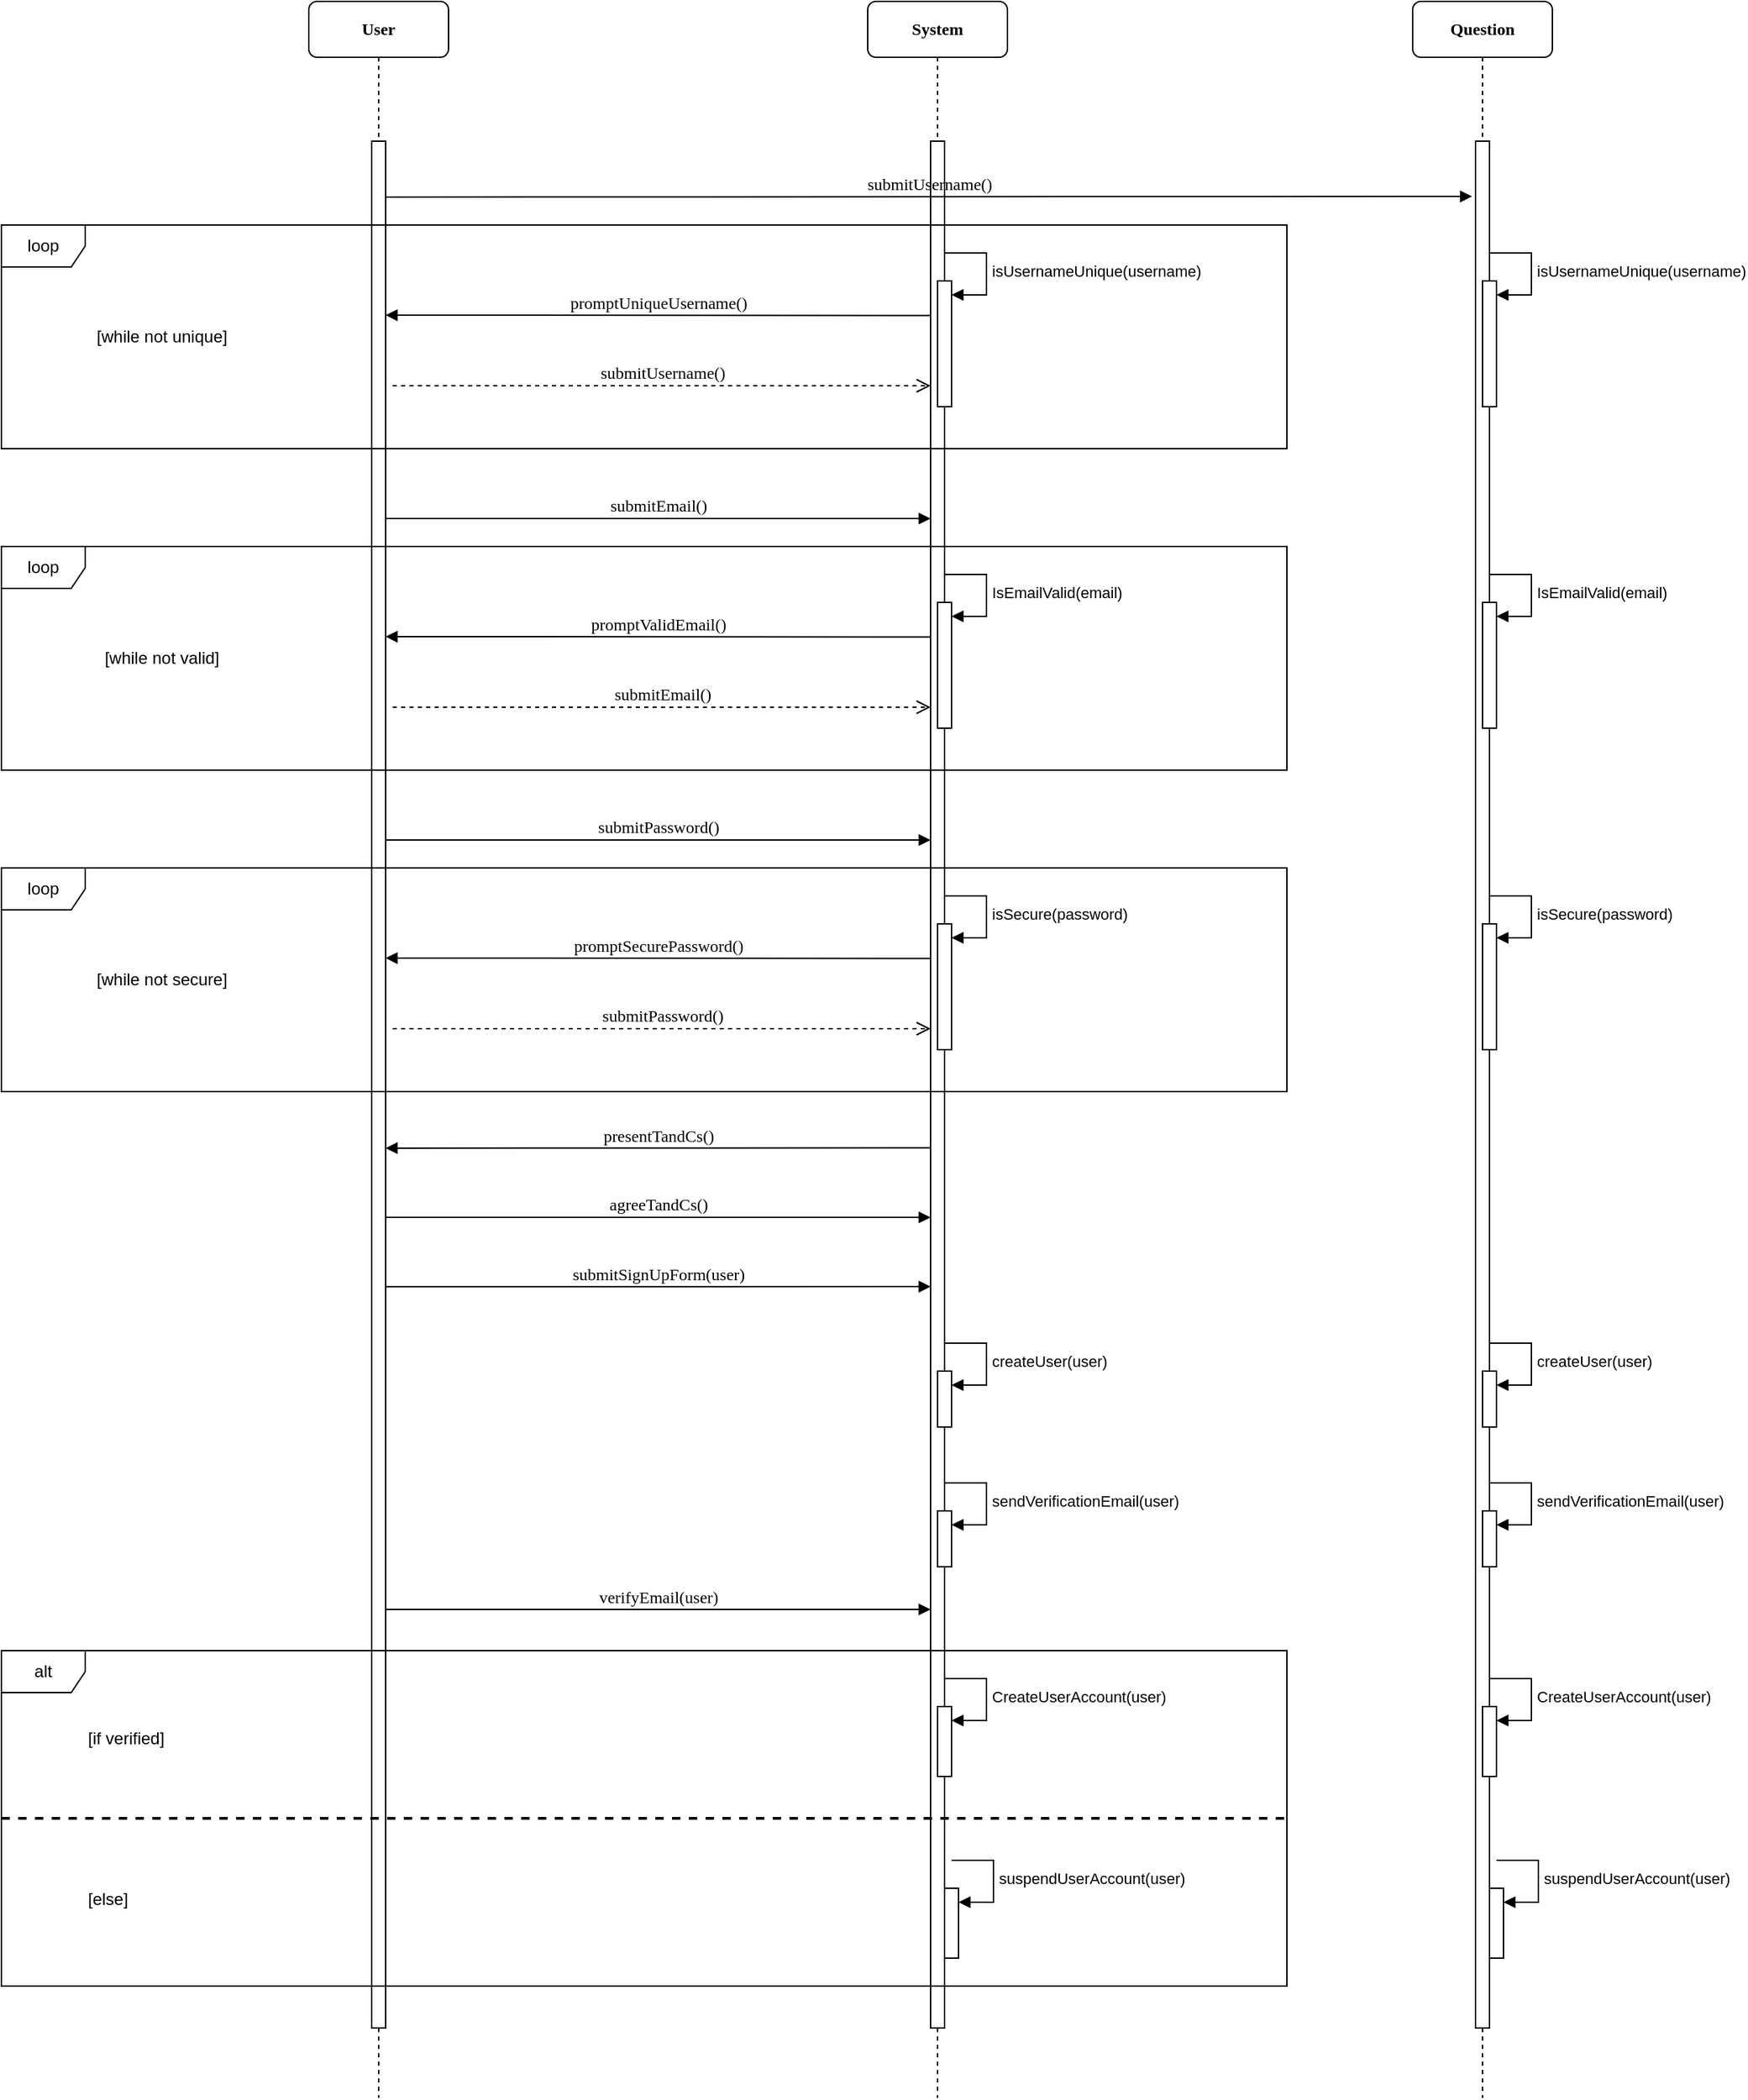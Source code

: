 <mxfile version="24.4.0" type="device">
  <diagram name="Page-1" id="13e1069c-82ec-6db2-03f1-153e76fe0fe0">
    <mxGraphModel dx="2088" dy="-280" grid="1" gridSize="10" guides="1" tooltips="1" connect="1" arrows="1" fold="1" page="1" pageScale="1" pageWidth="1100" pageHeight="850" background="none" math="0" shadow="0">
      <root>
        <mxCell id="0" />
        <mxCell id="1" parent="0" />
        <mxCell id="zR7FLB7YpDWYiMxdjNDM-1" value="System" style="shape=umlLifeline;perimeter=lifelinePerimeter;whiteSpace=wrap;html=1;container=1;collapsible=0;recursiveResize=0;outlineConnect=0;rounded=1;shadow=0;comic=0;labelBackgroundColor=none;strokeWidth=1;fontFamily=Verdana;fontSize=12;align=center;fontStyle=1" vertex="1" parent="1">
          <mxGeometry x="-390" y="940" width="100" height="1500" as="geometry" />
        </mxCell>
        <mxCell id="zR7FLB7YpDWYiMxdjNDM-2" value="" style="html=1;points=[];perimeter=orthogonalPerimeter;rounded=0;shadow=0;comic=0;labelBackgroundColor=none;strokeWidth=1;fontFamily=Verdana;fontSize=12;align=center;" vertex="1" parent="zR7FLB7YpDWYiMxdjNDM-1">
          <mxGeometry x="45" y="100" width="10" height="1350" as="geometry" />
        </mxCell>
        <mxCell id="zR7FLB7YpDWYiMxdjNDM-52" value="" style="html=1;points=[[0,0,0,0,5],[0,1,0,0,-5],[1,0,0,0,5],[1,1,0,0,-5]];perimeter=orthogonalPerimeter;outlineConnect=0;targetShapes=umlLifeline;portConstraint=eastwest;newEdgeStyle={&quot;curved&quot;:0,&quot;rounded&quot;:0};" vertex="1" parent="zR7FLB7YpDWYiMxdjNDM-1">
          <mxGeometry x="50" y="200" width="10" height="90" as="geometry" />
        </mxCell>
        <mxCell id="zR7FLB7YpDWYiMxdjNDM-53" value="isUsernameUnique(username)" style="html=1;align=left;spacingLeft=2;endArrow=block;rounded=0;edgeStyle=orthogonalEdgeStyle;curved=0;rounded=0;" edge="1" target="zR7FLB7YpDWYiMxdjNDM-52" parent="zR7FLB7YpDWYiMxdjNDM-1">
          <mxGeometry relative="1" as="geometry">
            <mxPoint x="55" y="180" as="sourcePoint" />
            <Array as="points">
              <mxPoint x="85" y="210" />
            </Array>
          </mxGeometry>
        </mxCell>
        <mxCell id="zR7FLB7YpDWYiMxdjNDM-81" value="" style="html=1;points=[[0,0,0,0,5],[0,1,0,0,-5],[1,0,0,0,5],[1,1,0,0,-5]];perimeter=orthogonalPerimeter;outlineConnect=0;targetShapes=umlLifeline;portConstraint=eastwest;newEdgeStyle={&quot;curved&quot;:0,&quot;rounded&quot;:0};" vertex="1" parent="zR7FLB7YpDWYiMxdjNDM-1">
          <mxGeometry x="50" y="980" width="10" height="40" as="geometry" />
        </mxCell>
        <mxCell id="zR7FLB7YpDWYiMxdjNDM-82" value="createUser(user)" style="html=1;align=left;spacingLeft=2;endArrow=block;rounded=0;edgeStyle=orthogonalEdgeStyle;curved=0;rounded=0;" edge="1" target="zR7FLB7YpDWYiMxdjNDM-81" parent="zR7FLB7YpDWYiMxdjNDM-1">
          <mxGeometry relative="1" as="geometry">
            <mxPoint x="55" y="960" as="sourcePoint" />
            <Array as="points">
              <mxPoint x="85" y="990" />
            </Array>
          </mxGeometry>
        </mxCell>
        <mxCell id="zR7FLB7YpDWYiMxdjNDM-83" value="" style="html=1;points=[[0,0,0,0,5],[0,1,0,0,-5],[1,0,0,0,5],[1,1,0,0,-5]];perimeter=orthogonalPerimeter;outlineConnect=0;targetShapes=umlLifeline;portConstraint=eastwest;newEdgeStyle={&quot;curved&quot;:0,&quot;rounded&quot;:0};" vertex="1" parent="zR7FLB7YpDWYiMxdjNDM-1">
          <mxGeometry x="50" y="1080" width="10" height="40" as="geometry" />
        </mxCell>
        <mxCell id="zR7FLB7YpDWYiMxdjNDM-84" value="sendVerificationEmail(user)" style="html=1;align=left;spacingLeft=2;endArrow=block;rounded=0;edgeStyle=orthogonalEdgeStyle;curved=0;rounded=0;" edge="1" parent="zR7FLB7YpDWYiMxdjNDM-1" target="zR7FLB7YpDWYiMxdjNDM-83">
          <mxGeometry relative="1" as="geometry">
            <mxPoint x="55" y="1060" as="sourcePoint" />
            <Array as="points">
              <mxPoint x="85" y="1090" />
            </Array>
          </mxGeometry>
        </mxCell>
        <mxCell id="zR7FLB7YpDWYiMxdjNDM-9" value="User" style="shape=umlLifeline;perimeter=lifelinePerimeter;whiteSpace=wrap;html=1;container=1;collapsible=0;recursiveResize=0;outlineConnect=0;rounded=1;shadow=0;comic=0;labelBackgroundColor=none;strokeWidth=1;fontFamily=Verdana;fontSize=12;align=center;fontStyle=1" vertex="1" parent="1">
          <mxGeometry x="-790" y="940" width="100" height="1500" as="geometry" />
        </mxCell>
        <mxCell id="zR7FLB7YpDWYiMxdjNDM-10" value="" style="html=1;points=[];perimeter=orthogonalPerimeter;rounded=0;shadow=0;comic=0;labelBackgroundColor=none;strokeWidth=1;fontFamily=Verdana;fontSize=12;align=center;" vertex="1" parent="zR7FLB7YpDWYiMxdjNDM-9">
          <mxGeometry x="45" y="100" width="10" height="1350" as="geometry" />
        </mxCell>
        <mxCell id="zR7FLB7YpDWYiMxdjNDM-39" value="submitUsername()" style="html=1;verticalAlign=bottom;endArrow=block;labelBackgroundColor=none;fontFamily=Verdana;fontSize=12;edgeStyle=elbowEdgeStyle;elbow=vertical;entryX=-0.252;entryY=0.029;entryDx=0;entryDy=0;entryPerimeter=0;" edge="1" parent="zR7FLB7YpDWYiMxdjNDM-9" target="zR7FLB7YpDWYiMxdjNDM-98">
          <mxGeometry relative="1" as="geometry">
            <mxPoint x="55" y="140" as="sourcePoint" />
            <mxPoint x="445" y="140" as="targetPoint" />
          </mxGeometry>
        </mxCell>
        <mxCell id="zR7FLB7YpDWYiMxdjNDM-44" value="submitEmail()" style="html=1;verticalAlign=bottom;endArrow=block;entryX=0;entryY=0;labelBackgroundColor=none;fontFamily=Verdana;fontSize=12;edgeStyle=elbowEdgeStyle;elbow=vertical;" edge="1" parent="1">
          <mxGeometry relative="1" as="geometry">
            <mxPoint x="-735" y="1310" as="sourcePoint" />
            <mxPoint x="-345" y="1310" as="targetPoint" />
          </mxGeometry>
        </mxCell>
        <mxCell id="zR7FLB7YpDWYiMxdjNDM-45" value="presentTandCs()" style="html=1;verticalAlign=bottom;endArrow=block;entryX=0;entryY=0;labelBackgroundColor=none;fontFamily=Verdana;fontSize=12;edgeStyle=elbowEdgeStyle;elbow=vertical;" edge="1" parent="1">
          <mxGeometry relative="1" as="geometry">
            <mxPoint x="-345" y="1760.25" as="sourcePoint" />
            <mxPoint x="-735" y="1760.25" as="targetPoint" />
          </mxGeometry>
        </mxCell>
        <mxCell id="zR7FLB7YpDWYiMxdjNDM-46" value="agreeTandCs()" style="html=1;verticalAlign=bottom;endArrow=block;entryX=0;entryY=0;labelBackgroundColor=none;fontFamily=Verdana;fontSize=12;edgeStyle=elbowEdgeStyle;elbow=vertical;" edge="1" parent="1">
          <mxGeometry relative="1" as="geometry">
            <mxPoint x="-735" y="1810" as="sourcePoint" />
            <mxPoint x="-345" y="1810" as="targetPoint" />
          </mxGeometry>
        </mxCell>
        <mxCell id="zR7FLB7YpDWYiMxdjNDM-47" value="submitSignUpForm(user)" style="html=1;verticalAlign=bottom;endArrow=block;entryX=0;entryY=0;labelBackgroundColor=none;fontFamily=Verdana;fontSize=12;edgeStyle=elbowEdgeStyle;elbow=vertical;" edge="1" parent="1">
          <mxGeometry relative="1" as="geometry">
            <mxPoint x="-735" y="1859.68" as="sourcePoint" />
            <mxPoint x="-345" y="1859.68" as="targetPoint" />
          </mxGeometry>
        </mxCell>
        <mxCell id="zR7FLB7YpDWYiMxdjNDM-54" value="loop" style="shape=umlFrame;whiteSpace=wrap;html=1;pointerEvents=0;" vertex="1" parent="1">
          <mxGeometry x="-1010" y="1100" width="920" height="160" as="geometry" />
        </mxCell>
        <mxCell id="zR7FLB7YpDWYiMxdjNDM-55" value="[while not unique]" style="text;html=1;align=center;verticalAlign=middle;whiteSpace=wrap;rounded=0;" vertex="1" parent="1">
          <mxGeometry x="-950" y="1165" width="110" height="30" as="geometry" />
        </mxCell>
        <mxCell id="zR7FLB7YpDWYiMxdjNDM-57" value="promptUniqueUsername()" style="html=1;verticalAlign=bottom;endArrow=block;entryX=0;entryY=0;labelBackgroundColor=none;fontFamily=Verdana;fontSize=12;edgeStyle=elbowEdgeStyle;elbow=vertical;" edge="1" parent="1">
          <mxGeometry x="0.001" relative="1" as="geometry">
            <mxPoint x="-345" y="1164.71" as="sourcePoint" />
            <mxPoint x="-735" y="1164.71" as="targetPoint" />
            <mxPoint as="offset" />
          </mxGeometry>
        </mxCell>
        <mxCell id="zR7FLB7YpDWYiMxdjNDM-58" value="submitUsername()" style="html=1;verticalAlign=bottom;endArrow=open;dashed=1;endSize=8;labelBackgroundColor=none;fontFamily=Verdana;fontSize=12;edgeStyle=elbowEdgeStyle;elbow=vertical;" edge="1" parent="1">
          <mxGeometry relative="1" as="geometry">
            <mxPoint x="-345" y="1214.882" as="targetPoint" />
            <mxPoint x="-730" y="1215" as="sourcePoint" />
          </mxGeometry>
        </mxCell>
        <mxCell id="zR7FLB7YpDWYiMxdjNDM-59" value="" style="html=1;points=[[0,0,0,0,5],[0,1,0,0,-5],[1,0,0,0,5],[1,1,0,0,-5]];perimeter=orthogonalPerimeter;outlineConnect=0;targetShapes=umlLifeline;portConstraint=eastwest;newEdgeStyle={&quot;curved&quot;:0,&quot;rounded&quot;:0};" vertex="1" parent="1">
          <mxGeometry x="-340" y="1370" width="10" height="90" as="geometry" />
        </mxCell>
        <mxCell id="zR7FLB7YpDWYiMxdjNDM-60" value="IsEmailValid(email)" style="html=1;align=left;spacingLeft=2;endArrow=block;rounded=0;edgeStyle=orthogonalEdgeStyle;curved=0;rounded=0;" edge="1" parent="1" target="zR7FLB7YpDWYiMxdjNDM-59">
          <mxGeometry relative="1" as="geometry">
            <mxPoint x="-335" y="1350" as="sourcePoint" />
            <Array as="points">
              <mxPoint x="-305" y="1380" />
            </Array>
          </mxGeometry>
        </mxCell>
        <mxCell id="zR7FLB7YpDWYiMxdjNDM-61" value="loop" style="shape=umlFrame;whiteSpace=wrap;html=1;pointerEvents=0;" vertex="1" parent="1">
          <mxGeometry x="-1010" y="1330" width="920" height="160" as="geometry" />
        </mxCell>
        <mxCell id="zR7FLB7YpDWYiMxdjNDM-62" value="[while not valid]" style="text;html=1;align=center;verticalAlign=middle;whiteSpace=wrap;rounded=0;" vertex="1" parent="1">
          <mxGeometry x="-950" y="1395" width="110" height="30" as="geometry" />
        </mxCell>
        <mxCell id="zR7FLB7YpDWYiMxdjNDM-63" value="promptValidEmail()" style="html=1;verticalAlign=bottom;endArrow=block;entryX=0;entryY=0;labelBackgroundColor=none;fontFamily=Verdana;fontSize=12;edgeStyle=elbowEdgeStyle;elbow=vertical;" edge="1" parent="1">
          <mxGeometry x="0.001" relative="1" as="geometry">
            <mxPoint x="-345" y="1394.71" as="sourcePoint" />
            <mxPoint x="-735" y="1394.71" as="targetPoint" />
            <mxPoint as="offset" />
          </mxGeometry>
        </mxCell>
        <mxCell id="zR7FLB7YpDWYiMxdjNDM-64" value="submitEmail()" style="html=1;verticalAlign=bottom;endArrow=open;dashed=1;endSize=8;labelBackgroundColor=none;fontFamily=Verdana;fontSize=12;edgeStyle=elbowEdgeStyle;elbow=vertical;" edge="1" parent="1">
          <mxGeometry relative="1" as="geometry">
            <mxPoint x="-345" y="1444.882" as="targetPoint" />
            <mxPoint x="-730" y="1445" as="sourcePoint" />
          </mxGeometry>
        </mxCell>
        <mxCell id="zR7FLB7YpDWYiMxdjNDM-72" value="submitPassword()" style="html=1;verticalAlign=bottom;endArrow=block;entryX=0;entryY=0;labelBackgroundColor=none;fontFamily=Verdana;fontSize=12;edgeStyle=elbowEdgeStyle;elbow=vertical;" edge="1" parent="1">
          <mxGeometry relative="1" as="geometry">
            <mxPoint x="-735" y="1540" as="sourcePoint" />
            <mxPoint x="-345" y="1540" as="targetPoint" />
          </mxGeometry>
        </mxCell>
        <mxCell id="zR7FLB7YpDWYiMxdjNDM-73" value="" style="html=1;points=[[0,0,0,0,5],[0,1,0,0,-5],[1,0,0,0,5],[1,1,0,0,-5]];perimeter=orthogonalPerimeter;outlineConnect=0;targetShapes=umlLifeline;portConstraint=eastwest;newEdgeStyle={&quot;curved&quot;:0,&quot;rounded&quot;:0};" vertex="1" parent="1">
          <mxGeometry x="-340" y="1600" width="10" height="90" as="geometry" />
        </mxCell>
        <mxCell id="zR7FLB7YpDWYiMxdjNDM-74" value="isSecure(password)" style="html=1;align=left;spacingLeft=2;endArrow=block;rounded=0;edgeStyle=orthogonalEdgeStyle;curved=0;rounded=0;" edge="1" parent="1" target="zR7FLB7YpDWYiMxdjNDM-73">
          <mxGeometry relative="1" as="geometry">
            <mxPoint x="-335" y="1580" as="sourcePoint" />
            <Array as="points">
              <mxPoint x="-305" y="1610" />
            </Array>
          </mxGeometry>
        </mxCell>
        <mxCell id="zR7FLB7YpDWYiMxdjNDM-75" value="loop" style="shape=umlFrame;whiteSpace=wrap;html=1;pointerEvents=0;" vertex="1" parent="1">
          <mxGeometry x="-1010" y="1560" width="920" height="160" as="geometry" />
        </mxCell>
        <mxCell id="zR7FLB7YpDWYiMxdjNDM-76" value="[while not secure]" style="text;html=1;align=center;verticalAlign=middle;whiteSpace=wrap;rounded=0;" vertex="1" parent="1">
          <mxGeometry x="-950" y="1625" width="110" height="30" as="geometry" />
        </mxCell>
        <mxCell id="zR7FLB7YpDWYiMxdjNDM-77" value="promptSecurePassword()" style="html=1;verticalAlign=bottom;endArrow=block;entryX=0;entryY=0;labelBackgroundColor=none;fontFamily=Verdana;fontSize=12;edgeStyle=elbowEdgeStyle;elbow=vertical;" edge="1" parent="1">
          <mxGeometry x="0.001" relative="1" as="geometry">
            <mxPoint x="-345" y="1624.71" as="sourcePoint" />
            <mxPoint x="-735" y="1624.71" as="targetPoint" />
            <mxPoint as="offset" />
          </mxGeometry>
        </mxCell>
        <mxCell id="zR7FLB7YpDWYiMxdjNDM-78" value="submitPassword()" style="html=1;verticalAlign=bottom;endArrow=open;dashed=1;endSize=8;labelBackgroundColor=none;fontFamily=Verdana;fontSize=12;edgeStyle=elbowEdgeStyle;elbow=vertical;" edge="1" parent="1">
          <mxGeometry relative="1" as="geometry">
            <mxPoint x="-345" y="1674.882" as="targetPoint" />
            <mxPoint x="-730" y="1675" as="sourcePoint" />
          </mxGeometry>
        </mxCell>
        <mxCell id="zR7FLB7YpDWYiMxdjNDM-85" value="" style="html=1;points=[[0,0,0,0,5],[0,1,0,0,-5],[1,0,0,0,5],[1,1,0,0,-5]];perimeter=orthogonalPerimeter;outlineConnect=0;targetShapes=umlLifeline;portConstraint=eastwest;newEdgeStyle={&quot;curved&quot;:0,&quot;rounded&quot;:0};" vertex="1" parent="1">
          <mxGeometry x="-340" y="2160" width="10" height="50" as="geometry" />
        </mxCell>
        <mxCell id="zR7FLB7YpDWYiMxdjNDM-86" value="CreateUserAccount(user)" style="html=1;align=left;spacingLeft=2;endArrow=block;rounded=0;edgeStyle=orthogonalEdgeStyle;curved=0;rounded=0;" edge="1" parent="1" target="zR7FLB7YpDWYiMxdjNDM-85">
          <mxGeometry relative="1" as="geometry">
            <mxPoint x="-335" y="2140" as="sourcePoint" />
            <Array as="points">
              <mxPoint x="-305" y="2170" />
            </Array>
          </mxGeometry>
        </mxCell>
        <mxCell id="zR7FLB7YpDWYiMxdjNDM-87" value="alt" style="shape=umlFrame;whiteSpace=wrap;html=1;pointerEvents=0;" vertex="1" parent="1">
          <mxGeometry x="-1010" y="2120" width="920" height="240" as="geometry" />
        </mxCell>
        <mxCell id="zR7FLB7YpDWYiMxdjNDM-88" value="[if verified]&lt;div&gt;&lt;br&gt;&lt;/div&gt;&lt;div&gt;&lt;br&gt;&lt;/div&gt;&lt;div&gt;&lt;br&gt;&lt;/div&gt;&lt;div&gt;&lt;br&gt;&lt;/div&gt;&lt;div&gt;&lt;br&gt;&lt;/div&gt;&lt;div&gt;&lt;br&gt;&lt;/div&gt;&lt;div&gt;&lt;br&gt;&lt;/div&gt;&lt;div&gt;[else]&lt;/div&gt;" style="text;html=1;align=left;verticalAlign=middle;whiteSpace=wrap;rounded=0;" vertex="1" parent="1">
          <mxGeometry x="-950" y="2225" width="110" height="30" as="geometry" />
        </mxCell>
        <mxCell id="zR7FLB7YpDWYiMxdjNDM-91" value="verifyEmail(user)" style="html=1;verticalAlign=bottom;endArrow=block;entryX=0;entryY=0;labelBackgroundColor=none;fontFamily=Verdana;fontSize=12;edgeStyle=elbowEdgeStyle;elbow=vertical;" edge="1" parent="1">
          <mxGeometry x="0.001" relative="1" as="geometry">
            <mxPoint x="-735" y="2090.47" as="sourcePoint" />
            <mxPoint x="-345" y="2090.47" as="targetPoint" />
            <mxPoint as="offset" />
          </mxGeometry>
        </mxCell>
        <mxCell id="zR7FLB7YpDWYiMxdjNDM-94" value="" style="line;strokeWidth=2;html=1;perimeter=backbonePerimeter;points=[];outlineConnect=0;dashed=1;" vertex="1" parent="1">
          <mxGeometry x="-1010" y="2235" width="920" height="10" as="geometry" />
        </mxCell>
        <mxCell id="zR7FLB7YpDWYiMxdjNDM-95" value="" style="html=1;points=[[0,0,0,0,5],[0,1,0,0,-5],[1,0,0,0,5],[1,1,0,0,-5]];perimeter=orthogonalPerimeter;outlineConnect=0;targetShapes=umlLifeline;portConstraint=eastwest;newEdgeStyle={&quot;curved&quot;:0,&quot;rounded&quot;:0};" vertex="1" parent="1">
          <mxGeometry x="-335" y="2290" width="10" height="50" as="geometry" />
        </mxCell>
        <mxCell id="zR7FLB7YpDWYiMxdjNDM-96" value="suspendUserAccount(user)" style="html=1;align=left;spacingLeft=2;endArrow=block;rounded=0;edgeStyle=orthogonalEdgeStyle;curved=0;rounded=0;" edge="1" parent="1" target="zR7FLB7YpDWYiMxdjNDM-95">
          <mxGeometry relative="1" as="geometry">
            <mxPoint x="-330" y="2270" as="sourcePoint" />
            <Array as="points">
              <mxPoint x="-300" y="2300" />
            </Array>
          </mxGeometry>
        </mxCell>
        <mxCell id="zR7FLB7YpDWYiMxdjNDM-97" value="Question" style="shape=umlLifeline;perimeter=lifelinePerimeter;whiteSpace=wrap;html=1;container=1;collapsible=0;recursiveResize=0;outlineConnect=0;rounded=1;shadow=0;comic=0;labelBackgroundColor=none;strokeWidth=1;fontFamily=Verdana;fontSize=12;align=center;fontStyle=1" vertex="1" parent="1">
          <mxGeometry y="940" width="100" height="1500" as="geometry" />
        </mxCell>
        <mxCell id="zR7FLB7YpDWYiMxdjNDM-98" value="" style="html=1;points=[];perimeter=orthogonalPerimeter;rounded=0;shadow=0;comic=0;labelBackgroundColor=none;strokeWidth=1;fontFamily=Verdana;fontSize=12;align=center;" vertex="1" parent="zR7FLB7YpDWYiMxdjNDM-97">
          <mxGeometry x="45" y="100" width="10" height="1350" as="geometry" />
        </mxCell>
        <mxCell id="zR7FLB7YpDWYiMxdjNDM-99" value="" style="html=1;points=[[0,0,0,0,5],[0,1,0,0,-5],[1,0,0,0,5],[1,1,0,0,-5]];perimeter=orthogonalPerimeter;outlineConnect=0;targetShapes=umlLifeline;portConstraint=eastwest;newEdgeStyle={&quot;curved&quot;:0,&quot;rounded&quot;:0};" vertex="1" parent="zR7FLB7YpDWYiMxdjNDM-97">
          <mxGeometry x="50" y="200" width="10" height="90" as="geometry" />
        </mxCell>
        <mxCell id="zR7FLB7YpDWYiMxdjNDM-100" value="isUsernameUnique(username)" style="html=1;align=left;spacingLeft=2;endArrow=block;rounded=0;edgeStyle=orthogonalEdgeStyle;curved=0;rounded=0;" edge="1" parent="zR7FLB7YpDWYiMxdjNDM-97" target="zR7FLB7YpDWYiMxdjNDM-99">
          <mxGeometry relative="1" as="geometry">
            <mxPoint x="55" y="180" as="sourcePoint" />
            <Array as="points">
              <mxPoint x="85" y="210" />
            </Array>
          </mxGeometry>
        </mxCell>
        <mxCell id="zR7FLB7YpDWYiMxdjNDM-101" value="" style="html=1;points=[[0,0,0,0,5],[0,1,0,0,-5],[1,0,0,0,5],[1,1,0,0,-5]];perimeter=orthogonalPerimeter;outlineConnect=0;targetShapes=umlLifeline;portConstraint=eastwest;newEdgeStyle={&quot;curved&quot;:0,&quot;rounded&quot;:0};" vertex="1" parent="zR7FLB7YpDWYiMxdjNDM-97">
          <mxGeometry x="50" y="980" width="10" height="40" as="geometry" />
        </mxCell>
        <mxCell id="zR7FLB7YpDWYiMxdjNDM-102" value="createUser(user)" style="html=1;align=left;spacingLeft=2;endArrow=block;rounded=0;edgeStyle=orthogonalEdgeStyle;curved=0;rounded=0;" edge="1" parent="zR7FLB7YpDWYiMxdjNDM-97" target="zR7FLB7YpDWYiMxdjNDM-101">
          <mxGeometry relative="1" as="geometry">
            <mxPoint x="55" y="960" as="sourcePoint" />
            <Array as="points">
              <mxPoint x="85" y="990" />
            </Array>
          </mxGeometry>
        </mxCell>
        <mxCell id="zR7FLB7YpDWYiMxdjNDM-103" value="" style="html=1;points=[[0,0,0,0,5],[0,1,0,0,-5],[1,0,0,0,5],[1,1,0,0,-5]];perimeter=orthogonalPerimeter;outlineConnect=0;targetShapes=umlLifeline;portConstraint=eastwest;newEdgeStyle={&quot;curved&quot;:0,&quot;rounded&quot;:0};" vertex="1" parent="zR7FLB7YpDWYiMxdjNDM-97">
          <mxGeometry x="50" y="1080" width="10" height="40" as="geometry" />
        </mxCell>
        <mxCell id="zR7FLB7YpDWYiMxdjNDM-104" value="sendVerificationEmail(user)" style="html=1;align=left;spacingLeft=2;endArrow=block;rounded=0;edgeStyle=orthogonalEdgeStyle;curved=0;rounded=0;" edge="1" parent="zR7FLB7YpDWYiMxdjNDM-97" target="zR7FLB7YpDWYiMxdjNDM-103">
          <mxGeometry relative="1" as="geometry">
            <mxPoint x="55" y="1060" as="sourcePoint" />
            <Array as="points">
              <mxPoint x="85" y="1090" />
            </Array>
          </mxGeometry>
        </mxCell>
        <mxCell id="zR7FLB7YpDWYiMxdjNDM-105" value="" style="html=1;points=[[0,0,0,0,5],[0,1,0,0,-5],[1,0,0,0,5],[1,1,0,0,-5]];perimeter=orthogonalPerimeter;outlineConnect=0;targetShapes=umlLifeline;portConstraint=eastwest;newEdgeStyle={&quot;curved&quot;:0,&quot;rounded&quot;:0};" vertex="1" parent="1">
          <mxGeometry x="50" y="1370" width="10" height="90" as="geometry" />
        </mxCell>
        <mxCell id="zR7FLB7YpDWYiMxdjNDM-106" value="IsEmailValid(email)" style="html=1;align=left;spacingLeft=2;endArrow=block;rounded=0;edgeStyle=orthogonalEdgeStyle;curved=0;rounded=0;" edge="1" parent="1" target="zR7FLB7YpDWYiMxdjNDM-105">
          <mxGeometry relative="1" as="geometry">
            <mxPoint x="55" y="1350" as="sourcePoint" />
            <Array as="points">
              <mxPoint x="85" y="1380" />
            </Array>
          </mxGeometry>
        </mxCell>
        <mxCell id="zR7FLB7YpDWYiMxdjNDM-107" value="" style="html=1;points=[[0,0,0,0,5],[0,1,0,0,-5],[1,0,0,0,5],[1,1,0,0,-5]];perimeter=orthogonalPerimeter;outlineConnect=0;targetShapes=umlLifeline;portConstraint=eastwest;newEdgeStyle={&quot;curved&quot;:0,&quot;rounded&quot;:0};" vertex="1" parent="1">
          <mxGeometry x="50" y="1600" width="10" height="90" as="geometry" />
        </mxCell>
        <mxCell id="zR7FLB7YpDWYiMxdjNDM-108" value="isSecure(password)" style="html=1;align=left;spacingLeft=2;endArrow=block;rounded=0;edgeStyle=orthogonalEdgeStyle;curved=0;rounded=0;" edge="1" parent="1" target="zR7FLB7YpDWYiMxdjNDM-107">
          <mxGeometry relative="1" as="geometry">
            <mxPoint x="55" y="1580" as="sourcePoint" />
            <Array as="points">
              <mxPoint x="85" y="1610" />
            </Array>
          </mxGeometry>
        </mxCell>
        <mxCell id="zR7FLB7YpDWYiMxdjNDM-109" value="" style="html=1;points=[[0,0,0,0,5],[0,1,0,0,-5],[1,0,0,0,5],[1,1,0,0,-5]];perimeter=orthogonalPerimeter;outlineConnect=0;targetShapes=umlLifeline;portConstraint=eastwest;newEdgeStyle={&quot;curved&quot;:0,&quot;rounded&quot;:0};" vertex="1" parent="1">
          <mxGeometry x="50" y="2160" width="10" height="50" as="geometry" />
        </mxCell>
        <mxCell id="zR7FLB7YpDWYiMxdjNDM-110" value="CreateUserAccount(user)" style="html=1;align=left;spacingLeft=2;endArrow=block;rounded=0;edgeStyle=orthogonalEdgeStyle;curved=0;rounded=0;" edge="1" parent="1" target="zR7FLB7YpDWYiMxdjNDM-109">
          <mxGeometry relative="1" as="geometry">
            <mxPoint x="55" y="2140" as="sourcePoint" />
            <Array as="points">
              <mxPoint x="85" y="2170" />
            </Array>
          </mxGeometry>
        </mxCell>
        <mxCell id="zR7FLB7YpDWYiMxdjNDM-111" value="" style="html=1;points=[[0,0,0,0,5],[0,1,0,0,-5],[1,0,0,0,5],[1,1,0,0,-5]];perimeter=orthogonalPerimeter;outlineConnect=0;targetShapes=umlLifeline;portConstraint=eastwest;newEdgeStyle={&quot;curved&quot;:0,&quot;rounded&quot;:0};" vertex="1" parent="1">
          <mxGeometry x="55" y="2290" width="10" height="50" as="geometry" />
        </mxCell>
        <mxCell id="zR7FLB7YpDWYiMxdjNDM-112" value="suspendUserAccount(user)" style="html=1;align=left;spacingLeft=2;endArrow=block;rounded=0;edgeStyle=orthogonalEdgeStyle;curved=0;rounded=0;" edge="1" parent="1" target="zR7FLB7YpDWYiMxdjNDM-111">
          <mxGeometry relative="1" as="geometry">
            <mxPoint x="60" y="2270" as="sourcePoint" />
            <Array as="points">
              <mxPoint x="90" y="2300" />
            </Array>
          </mxGeometry>
        </mxCell>
      </root>
    </mxGraphModel>
  </diagram>
</mxfile>
